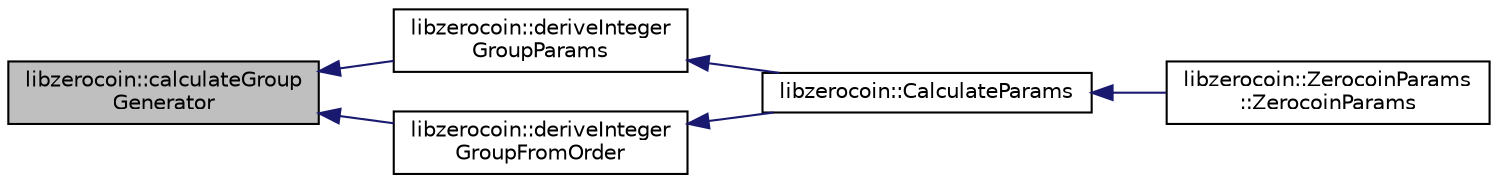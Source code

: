 digraph "libzerocoin::calculateGroupGenerator"
{
  edge [fontname="Helvetica",fontsize="10",labelfontname="Helvetica",labelfontsize="10"];
  node [fontname="Helvetica",fontsize="10",shape=record];
  rankdir="LR";
  Node19 [label="libzerocoin::calculateGroup\lGenerator",height=0.2,width=0.4,color="black", fillcolor="grey75", style="filled", fontcolor="black"];
  Node19 -> Node20 [dir="back",color="midnightblue",fontsize="10",style="solid",fontname="Helvetica"];
  Node20 [label="libzerocoin::deriveInteger\lGroupParams",height=0.2,width=0.4,color="black", fillcolor="white", style="filled",URL="$namespacelibzerocoin.html#a104c1a4d313174893b0de7595bfa7baa",tooltip="Deterministically compute a set of group parameters using NIST procedures. "];
  Node20 -> Node21 [dir="back",color="midnightblue",fontsize="10",style="solid",fontname="Helvetica"];
  Node21 [label="libzerocoin::CalculateParams",height=0.2,width=0.4,color="black", fillcolor="white", style="filled",URL="$namespacelibzerocoin.html#a6304d284cf7c81d9598ea68f3c5a81df",tooltip="Fill in a set of Zerocoin parameters from a modulus \"N\". "];
  Node21 -> Node22 [dir="back",color="midnightblue",fontsize="10",style="solid",fontname="Helvetica"];
  Node22 [label="libzerocoin::ZerocoinParams\l::ZerocoinParams",height=0.2,width=0.4,color="black", fillcolor="white", style="filled",URL="$classlibzerocoin_1_1_zerocoin_params.html#ad7abfc8417e3f07feb7b786cb13c72b0",tooltip="Construct a set of Zerocoin parameters from a modulus \"N\". "];
  Node19 -> Node23 [dir="back",color="midnightblue",fontsize="10",style="solid",fontname="Helvetica"];
  Node23 [label="libzerocoin::deriveInteger\lGroupFromOrder",height=0.2,width=0.4,color="black", fillcolor="white", style="filled",URL="$namespacelibzerocoin.html#a8d4a084866f5f0598e39704cedb96959",tooltip="Deterministically compute a set of group parameters with a specified order. "];
  Node23 -> Node21 [dir="back",color="midnightblue",fontsize="10",style="solid",fontname="Helvetica"];
}
